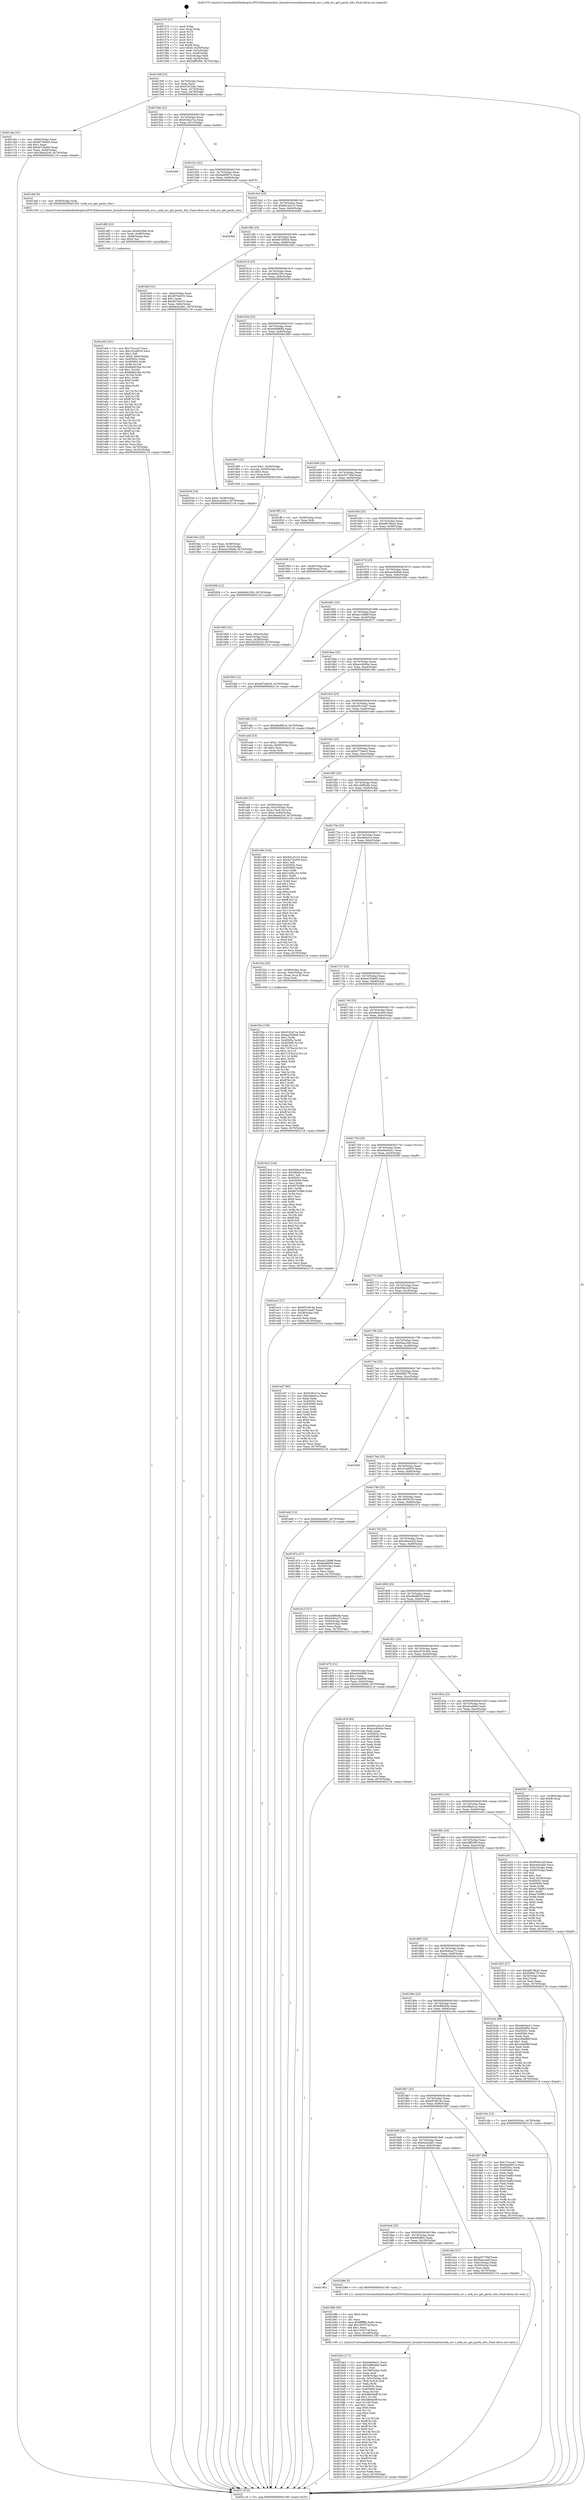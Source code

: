 digraph "0x401570" {
  label = "0x401570 (/mnt/c/Users/mathe/Desktop/tcc/POCII/binaries/extr_linuxdriversmtdnandrawmtk_ecc.c_mtk_ecc_get_parity_bits_Final-ollvm.out::main(0))"
  labelloc = "t"
  node[shape=record]

  Entry [label="",width=0.3,height=0.3,shape=circle,fillcolor=black,style=filled]
  "0x40159f" [label="{
     0x40159f [23]\l
     | [instrs]\l
     &nbsp;&nbsp;0x40159f \<+3\>: mov -0x70(%rbp),%eax\l
     &nbsp;&nbsp;0x4015a2 \<+2\>: mov %eax,%ecx\l
     &nbsp;&nbsp;0x4015a4 \<+6\>: sub $0x9181fcbc,%ecx\l
     &nbsp;&nbsp;0x4015aa \<+3\>: mov %eax,-0x74(%rbp)\l
     &nbsp;&nbsp;0x4015ad \<+3\>: mov %ecx,-0x78(%rbp)\l
     &nbsp;&nbsp;0x4015b0 \<+6\>: je 0000000000401c6a \<main+0x6fa\>\l
  }"]
  "0x401c6a" [label="{
     0x401c6a [31]\l
     | [instrs]\l
     &nbsp;&nbsp;0x401c6a \<+3\>: mov -0x64(%rbp),%eax\l
     &nbsp;&nbsp;0x401c6d \<+5\>: sub $0xb973b4b0,%eax\l
     &nbsp;&nbsp;0x401c72 \<+3\>: add $0x1,%eax\l
     &nbsp;&nbsp;0x401c75 \<+5\>: add $0xb973b4b0,%eax\l
     &nbsp;&nbsp;0x401c7a \<+3\>: mov %eax,-0x64(%rbp)\l
     &nbsp;&nbsp;0x401c7d \<+7\>: movl $0x36ee42c9,-0x70(%rbp)\l
     &nbsp;&nbsp;0x401c84 \<+5\>: jmp 0000000000402118 \<main+0xba8\>\l
  }"]
  "0x4015b6" [label="{
     0x4015b6 [22]\l
     | [instrs]\l
     &nbsp;&nbsp;0x4015b6 \<+5\>: jmp 00000000004015bb \<main+0x4b\>\l
     &nbsp;&nbsp;0x4015bb \<+3\>: mov -0x74(%rbp),%eax\l
     &nbsp;&nbsp;0x4015be \<+5\>: sub $0x9182a7ca,%eax\l
     &nbsp;&nbsp;0x4015c3 \<+3\>: mov %eax,-0x7c(%rbp)\l
     &nbsp;&nbsp;0x4015c6 \<+6\>: je 00000000004020fd \<main+0xb8d\>\l
  }"]
  Exit [label="",width=0.3,height=0.3,shape=circle,fillcolor=black,style=filled,peripheries=2]
  "0x4020fd" [label="{
     0x4020fd\l
  }", style=dashed]
  "0x4015cc" [label="{
     0x4015cc [22]\l
     | [instrs]\l
     &nbsp;&nbsp;0x4015cc \<+5\>: jmp 00000000004015d1 \<main+0x61\>\l
     &nbsp;&nbsp;0x4015d1 \<+3\>: mov -0x74(%rbp),%eax\l
     &nbsp;&nbsp;0x4015d4 \<+5\>: sub $0x9ad0957a,%eax\l
     &nbsp;&nbsp;0x4015d9 \<+3\>: mov %eax,-0x80(%rbp)\l
     &nbsp;&nbsp;0x4015dc \<+6\>: je 0000000000401def \<main+0x87f\>\l
  }"]
  "0x40200b" [label="{
     0x40200b [12]\l
     | [instrs]\l
     &nbsp;&nbsp;0x40200b \<+7\>: movl $0x9e84100c,-0x70(%rbp)\l
     &nbsp;&nbsp;0x402012 \<+5\>: jmp 0000000000402118 \<main+0xba8\>\l
  }"]
  "0x401def" [label="{
     0x401def [9]\l
     | [instrs]\l
     &nbsp;&nbsp;0x401def \<+4\>: mov -0x58(%rbp),%rdi\l
     &nbsp;&nbsp;0x401df3 \<+5\>: call 0000000000401550 \<mtk_ecc_get_parity_bits\>\l
     | [calls]\l
     &nbsp;&nbsp;0x401550 \{1\} (/mnt/c/Users/mathe/Desktop/tcc/POCII/binaries/extr_linuxdriversmtdnandrawmtk_ecc.c_mtk_ecc_get_parity_bits_Final-ollvm.out::mtk_ecc_get_parity_bits)\l
  }"]
  "0x4015e2" [label="{
     0x4015e2 [25]\l
     | [instrs]\l
     &nbsp;&nbsp;0x4015e2 \<+5\>: jmp 00000000004015e7 \<main+0x77\>\l
     &nbsp;&nbsp;0x4015e7 \<+3\>: mov -0x74(%rbp),%eax\l
     &nbsp;&nbsp;0x4015ea \<+5\>: sub $0x9d1a51c5,%eax\l
     &nbsp;&nbsp;0x4015ef \<+6\>: mov %eax,-0x84(%rbp)\l
     &nbsp;&nbsp;0x4015f5 \<+6\>: je 00000000004020b8 \<main+0xb48\>\l
  }"]
  "0x401f3e" [label="{
     0x401f3e [150]\l
     | [instrs]\l
     &nbsp;&nbsp;0x401f3e \<+5\>: mov $0x9182a7ca,%edx\l
     &nbsp;&nbsp;0x401f43 \<+5\>: mov $0xaa20d9eb,%esi\l
     &nbsp;&nbsp;0x401f48 \<+3\>: mov $0x1,%r8b\l
     &nbsp;&nbsp;0x401f4b \<+8\>: mov 0x40505c,%r9d\l
     &nbsp;&nbsp;0x401f53 \<+8\>: mov 0x405060,%r10d\l
     &nbsp;&nbsp;0x401f5b \<+3\>: mov %r9d,%r11d\l
     &nbsp;&nbsp;0x401f5e \<+7\>: sub $0x7197ba1d,%r11d\l
     &nbsp;&nbsp;0x401f65 \<+4\>: sub $0x1,%r11d\l
     &nbsp;&nbsp;0x401f69 \<+7\>: add $0x7197ba1d,%r11d\l
     &nbsp;&nbsp;0x401f70 \<+4\>: imul %r11d,%r9d\l
     &nbsp;&nbsp;0x401f74 \<+4\>: and $0x1,%r9d\l
     &nbsp;&nbsp;0x401f78 \<+4\>: cmp $0x0,%r9d\l
     &nbsp;&nbsp;0x401f7c \<+3\>: sete %bl\l
     &nbsp;&nbsp;0x401f7f \<+4\>: cmp $0xa,%r10d\l
     &nbsp;&nbsp;0x401f83 \<+4\>: setl %r14b\l
     &nbsp;&nbsp;0x401f87 \<+3\>: mov %bl,%r15b\l
     &nbsp;&nbsp;0x401f8a \<+4\>: xor $0xff,%r15b\l
     &nbsp;&nbsp;0x401f8e \<+3\>: mov %r14b,%r12b\l
     &nbsp;&nbsp;0x401f91 \<+4\>: xor $0xff,%r12b\l
     &nbsp;&nbsp;0x401f95 \<+4\>: xor $0x1,%r8b\l
     &nbsp;&nbsp;0x401f99 \<+3\>: mov %r15b,%r13b\l
     &nbsp;&nbsp;0x401f9c \<+4\>: and $0xff,%r13b\l
     &nbsp;&nbsp;0x401fa0 \<+3\>: and %r8b,%bl\l
     &nbsp;&nbsp;0x401fa3 \<+3\>: mov %r12b,%al\l
     &nbsp;&nbsp;0x401fa6 \<+2\>: and $0xff,%al\l
     &nbsp;&nbsp;0x401fa8 \<+3\>: and %r8b,%r14b\l
     &nbsp;&nbsp;0x401fab \<+3\>: or %bl,%r13b\l
     &nbsp;&nbsp;0x401fae \<+3\>: or %r14b,%al\l
     &nbsp;&nbsp;0x401fb1 \<+3\>: xor %al,%r13b\l
     &nbsp;&nbsp;0x401fb4 \<+3\>: or %r12b,%r15b\l
     &nbsp;&nbsp;0x401fb7 \<+4\>: xor $0xff,%r15b\l
     &nbsp;&nbsp;0x401fbb \<+4\>: or $0x1,%r8b\l
     &nbsp;&nbsp;0x401fbf \<+3\>: and %r8b,%r15b\l
     &nbsp;&nbsp;0x401fc2 \<+3\>: or %r15b,%r13b\l
     &nbsp;&nbsp;0x401fc5 \<+4\>: test $0x1,%r13b\l
     &nbsp;&nbsp;0x401fc9 \<+3\>: cmovne %esi,%edx\l
     &nbsp;&nbsp;0x401fcc \<+3\>: mov %edx,-0x70(%rbp)\l
     &nbsp;&nbsp;0x401fcf \<+5\>: jmp 0000000000402118 \<main+0xba8\>\l
  }"]
  "0x4020b8" [label="{
     0x4020b8\l
  }", style=dashed]
  "0x4015fb" [label="{
     0x4015fb [25]\l
     | [instrs]\l
     &nbsp;&nbsp;0x4015fb \<+5\>: jmp 0000000000401600 \<main+0x90\>\l
     &nbsp;&nbsp;0x401600 \<+3\>: mov -0x74(%rbp),%eax\l
     &nbsp;&nbsp;0x401603 \<+5\>: sub $0x9d7a0626,%eax\l
     &nbsp;&nbsp;0x401608 \<+6\>: mov %eax,-0x88(%rbp)\l
     &nbsp;&nbsp;0x40160e \<+6\>: je 0000000000401fe0 \<main+0xa70\>\l
  }"]
  "0x401e0f" [label="{
     0x401e0f [161]\l
     | [instrs]\l
     &nbsp;&nbsp;0x401e0f \<+5\>: mov $0x73cccce7,%esi\l
     &nbsp;&nbsp;0x401e14 \<+5\>: mov $0x101a8035,%ecx\l
     &nbsp;&nbsp;0x401e19 \<+2\>: mov $0x1,%dl\l
     &nbsp;&nbsp;0x401e1b \<+7\>: movl $0x0,-0x6c(%rbp)\l
     &nbsp;&nbsp;0x401e22 \<+8\>: mov 0x40505c,%r8d\l
     &nbsp;&nbsp;0x401e2a \<+8\>: mov 0x405060,%r9d\l
     &nbsp;&nbsp;0x401e32 \<+3\>: mov %r8d,%r10d\l
     &nbsp;&nbsp;0x401e35 \<+7\>: add $0xfbd6230a,%r10d\l
     &nbsp;&nbsp;0x401e3c \<+4\>: sub $0x1,%r10d\l
     &nbsp;&nbsp;0x401e40 \<+7\>: sub $0xfbd6230a,%r10d\l
     &nbsp;&nbsp;0x401e47 \<+4\>: imul %r10d,%r8d\l
     &nbsp;&nbsp;0x401e4b \<+4\>: and $0x1,%r8d\l
     &nbsp;&nbsp;0x401e4f \<+4\>: cmp $0x0,%r8d\l
     &nbsp;&nbsp;0x401e53 \<+4\>: sete %r11b\l
     &nbsp;&nbsp;0x401e57 \<+4\>: cmp $0xa,%r9d\l
     &nbsp;&nbsp;0x401e5b \<+3\>: setl %bl\l
     &nbsp;&nbsp;0x401e5e \<+3\>: mov %r11b,%r14b\l
     &nbsp;&nbsp;0x401e61 \<+4\>: xor $0xff,%r14b\l
     &nbsp;&nbsp;0x401e65 \<+3\>: mov %bl,%r15b\l
     &nbsp;&nbsp;0x401e68 \<+4\>: xor $0xff,%r15b\l
     &nbsp;&nbsp;0x401e6c \<+3\>: xor $0x1,%dl\l
     &nbsp;&nbsp;0x401e6f \<+3\>: mov %r14b,%r12b\l
     &nbsp;&nbsp;0x401e72 \<+4\>: and $0xff,%r12b\l
     &nbsp;&nbsp;0x401e76 \<+3\>: and %dl,%r11b\l
     &nbsp;&nbsp;0x401e79 \<+3\>: mov %r15b,%r13b\l
     &nbsp;&nbsp;0x401e7c \<+4\>: and $0xff,%r13b\l
     &nbsp;&nbsp;0x401e80 \<+2\>: and %dl,%bl\l
     &nbsp;&nbsp;0x401e82 \<+3\>: or %r11b,%r12b\l
     &nbsp;&nbsp;0x401e85 \<+3\>: or %bl,%r13b\l
     &nbsp;&nbsp;0x401e88 \<+3\>: xor %r13b,%r12b\l
     &nbsp;&nbsp;0x401e8b \<+3\>: or %r15b,%r14b\l
     &nbsp;&nbsp;0x401e8e \<+4\>: xor $0xff,%r14b\l
     &nbsp;&nbsp;0x401e92 \<+3\>: or $0x1,%dl\l
     &nbsp;&nbsp;0x401e95 \<+3\>: and %dl,%r14b\l
     &nbsp;&nbsp;0x401e98 \<+3\>: or %r14b,%r12b\l
     &nbsp;&nbsp;0x401e9b \<+4\>: test $0x1,%r12b\l
     &nbsp;&nbsp;0x401e9f \<+3\>: cmovne %ecx,%esi\l
     &nbsp;&nbsp;0x401ea2 \<+3\>: mov %esi,-0x70(%rbp)\l
     &nbsp;&nbsp;0x401ea5 \<+6\>: mov %eax,-0x10c(%rbp)\l
     &nbsp;&nbsp;0x401eab \<+5\>: jmp 0000000000402118 \<main+0xba8\>\l
  }"]
  "0x401fe0" [label="{
     0x401fe0 [31]\l
     | [instrs]\l
     &nbsp;&nbsp;0x401fe0 \<+3\>: mov -0x6c(%rbp),%eax\l
     &nbsp;&nbsp;0x401fe3 \<+5\>: sub $0x4970a535,%eax\l
     &nbsp;&nbsp;0x401fe8 \<+3\>: add $0x1,%eax\l
     &nbsp;&nbsp;0x401feb \<+5\>: add $0x4970a535,%eax\l
     &nbsp;&nbsp;0x401ff0 \<+3\>: mov %eax,-0x6c(%rbp)\l
     &nbsp;&nbsp;0x401ff3 \<+7\>: movl $0x6e4a3a61,-0x70(%rbp)\l
     &nbsp;&nbsp;0x401ffa \<+5\>: jmp 0000000000402118 \<main+0xba8\>\l
  }"]
  "0x401614" [label="{
     0x401614 [25]\l
     | [instrs]\l
     &nbsp;&nbsp;0x401614 \<+5\>: jmp 0000000000401619 \<main+0xa9\>\l
     &nbsp;&nbsp;0x401619 \<+3\>: mov -0x74(%rbp),%eax\l
     &nbsp;&nbsp;0x40161c \<+5\>: sub $0x9e84100c,%eax\l
     &nbsp;&nbsp;0x401621 \<+6\>: mov %eax,-0x8c(%rbp)\l
     &nbsp;&nbsp;0x401627 \<+6\>: je 0000000000402034 \<main+0xac4\>\l
  }"]
  "0x401df8" [label="{
     0x401df8 [23]\l
     | [instrs]\l
     &nbsp;&nbsp;0x401df8 \<+10\>: movabs $0x4030b6,%rdi\l
     &nbsp;&nbsp;0x401e02 \<+3\>: mov %eax,-0x68(%rbp)\l
     &nbsp;&nbsp;0x401e05 \<+3\>: mov -0x68(%rbp),%esi\l
     &nbsp;&nbsp;0x401e08 \<+2\>: mov $0x0,%al\l
     &nbsp;&nbsp;0x401e0a \<+5\>: call 0000000000401040 \<printf@plt\>\l
     | [calls]\l
     &nbsp;&nbsp;0x401040 \{1\} (unknown)\l
  }"]
  "0x402034" [label="{
     0x402034 [19]\l
     | [instrs]\l
     &nbsp;&nbsp;0x402034 \<+7\>: movl $0x0,-0x38(%rbp)\l
     &nbsp;&nbsp;0x40203b \<+7\>: movl $0x4cce0fe3,-0x70(%rbp)\l
     &nbsp;&nbsp;0x402042 \<+5\>: jmp 0000000000402118 \<main+0xba8\>\l
  }"]
  "0x40162d" [label="{
     0x40162d [25]\l
     | [instrs]\l
     &nbsp;&nbsp;0x40162d \<+5\>: jmp 0000000000401632 \<main+0xc2\>\l
     &nbsp;&nbsp;0x401632 \<+3\>: mov -0x74(%rbp),%eax\l
     &nbsp;&nbsp;0x401635 \<+5\>: sub $0x9ed980f4,%eax\l
     &nbsp;&nbsp;0x40163a \<+6\>: mov %eax,-0x90(%rbp)\l
     &nbsp;&nbsp;0x401640 \<+6\>: je 0000000000401995 \<main+0x425\>\l
  }"]
  "0x401bb3" [label="{
     0x401bb3 [171]\l
     | [instrs]\l
     &nbsp;&nbsp;0x401bb3 \<+5\>: mov $0xe9a04e21,%ecx\l
     &nbsp;&nbsp;0x401bb8 \<+5\>: mov $0x5df8d40e,%edx\l
     &nbsp;&nbsp;0x401bbd \<+3\>: mov $0x1,%sil\l
     &nbsp;&nbsp;0x401bc0 \<+6\>: mov -0x108(%rbp),%edi\l
     &nbsp;&nbsp;0x401bc6 \<+3\>: imul %eax,%edi\l
     &nbsp;&nbsp;0x401bc9 \<+4\>: mov -0x58(%rbp),%r8\l
     &nbsp;&nbsp;0x401bcd \<+4\>: movslq -0x5c(%rbp),%r9\l
     &nbsp;&nbsp;0x401bd1 \<+4\>: mov (%r8,%r9,8),%r8\l
     &nbsp;&nbsp;0x401bd5 \<+3\>: mov %edi,(%r8)\l
     &nbsp;&nbsp;0x401bd8 \<+7\>: mov 0x40505c,%eax\l
     &nbsp;&nbsp;0x401bdf \<+7\>: mov 0x405060,%edi\l
     &nbsp;&nbsp;0x401be6 \<+3\>: mov %eax,%r10d\l
     &nbsp;&nbsp;0x401be9 \<+7\>: sub $0xd9b0deff,%r10d\l
     &nbsp;&nbsp;0x401bf0 \<+4\>: sub $0x1,%r10d\l
     &nbsp;&nbsp;0x401bf4 \<+7\>: add $0xd9b0deff,%r10d\l
     &nbsp;&nbsp;0x401bfb \<+4\>: imul %r10d,%eax\l
     &nbsp;&nbsp;0x401bff \<+3\>: and $0x1,%eax\l
     &nbsp;&nbsp;0x401c02 \<+3\>: cmp $0x0,%eax\l
     &nbsp;&nbsp;0x401c05 \<+4\>: sete %r11b\l
     &nbsp;&nbsp;0x401c09 \<+3\>: cmp $0xa,%edi\l
     &nbsp;&nbsp;0x401c0c \<+3\>: setl %bl\l
     &nbsp;&nbsp;0x401c0f \<+3\>: mov %r11b,%r14b\l
     &nbsp;&nbsp;0x401c12 \<+4\>: xor $0xff,%r14b\l
     &nbsp;&nbsp;0x401c16 \<+3\>: mov %bl,%r15b\l
     &nbsp;&nbsp;0x401c19 \<+4\>: xor $0xff,%r15b\l
     &nbsp;&nbsp;0x401c1d \<+4\>: xor $0x0,%sil\l
     &nbsp;&nbsp;0x401c21 \<+3\>: mov %r14b,%r12b\l
     &nbsp;&nbsp;0x401c24 \<+4\>: and $0x0,%r12b\l
     &nbsp;&nbsp;0x401c28 \<+3\>: and %sil,%r11b\l
     &nbsp;&nbsp;0x401c2b \<+3\>: mov %r15b,%r13b\l
     &nbsp;&nbsp;0x401c2e \<+4\>: and $0x0,%r13b\l
     &nbsp;&nbsp;0x401c32 \<+3\>: and %sil,%bl\l
     &nbsp;&nbsp;0x401c35 \<+3\>: or %r11b,%r12b\l
     &nbsp;&nbsp;0x401c38 \<+3\>: or %bl,%r13b\l
     &nbsp;&nbsp;0x401c3b \<+3\>: xor %r13b,%r12b\l
     &nbsp;&nbsp;0x401c3e \<+3\>: or %r15b,%r14b\l
     &nbsp;&nbsp;0x401c41 \<+4\>: xor $0xff,%r14b\l
     &nbsp;&nbsp;0x401c45 \<+4\>: or $0x0,%sil\l
     &nbsp;&nbsp;0x401c49 \<+3\>: and %sil,%r14b\l
     &nbsp;&nbsp;0x401c4c \<+3\>: or %r14b,%r12b\l
     &nbsp;&nbsp;0x401c4f \<+4\>: test $0x1,%r12b\l
     &nbsp;&nbsp;0x401c53 \<+3\>: cmovne %edx,%ecx\l
     &nbsp;&nbsp;0x401c56 \<+3\>: mov %ecx,-0x70(%rbp)\l
     &nbsp;&nbsp;0x401c59 \<+5\>: jmp 0000000000402118 \<main+0xba8\>\l
  }"]
  "0x401995" [label="{
     0x401995 [23]\l
     | [instrs]\l
     &nbsp;&nbsp;0x401995 \<+7\>: movl $0x1,-0x50(%rbp)\l
     &nbsp;&nbsp;0x40199c \<+4\>: movslq -0x50(%rbp),%rax\l
     &nbsp;&nbsp;0x4019a0 \<+4\>: shl $0x3,%rax\l
     &nbsp;&nbsp;0x4019a4 \<+3\>: mov %rax,%rdi\l
     &nbsp;&nbsp;0x4019a7 \<+5\>: call 0000000000401050 \<malloc@plt\>\l
     | [calls]\l
     &nbsp;&nbsp;0x401050 \{1\} (unknown)\l
  }"]
  "0x401646" [label="{
     0x401646 [25]\l
     | [instrs]\l
     &nbsp;&nbsp;0x401646 \<+5\>: jmp 000000000040164b \<main+0xdb\>\l
     &nbsp;&nbsp;0x40164b \<+3\>: mov -0x74(%rbp),%eax\l
     &nbsp;&nbsp;0x40164e \<+5\>: sub $0xa50776bf,%eax\l
     &nbsp;&nbsp;0x401653 \<+6\>: mov %eax,-0x94(%rbp)\l
     &nbsp;&nbsp;0x401659 \<+6\>: je 0000000000401fff \<main+0xa8f\>\l
  }"]
  "0x401b8b" [label="{
     0x401b8b [40]\l
     | [instrs]\l
     &nbsp;&nbsp;0x401b8b \<+5\>: mov $0x2,%ecx\l
     &nbsp;&nbsp;0x401b90 \<+1\>: cltd\l
     &nbsp;&nbsp;0x401b91 \<+2\>: idiv %ecx\l
     &nbsp;&nbsp;0x401b93 \<+6\>: imul $0xfffffffe,%edx,%ecx\l
     &nbsp;&nbsp;0x401b99 \<+6\>: add $0x193537af,%ecx\l
     &nbsp;&nbsp;0x401b9f \<+3\>: add $0x1,%ecx\l
     &nbsp;&nbsp;0x401ba2 \<+6\>: sub $0x193537af,%ecx\l
     &nbsp;&nbsp;0x401ba8 \<+6\>: mov %ecx,-0x108(%rbp)\l
     &nbsp;&nbsp;0x401bae \<+5\>: call 0000000000401160 \<next_i\>\l
     | [calls]\l
     &nbsp;&nbsp;0x401160 \{1\} (/mnt/c/Users/mathe/Desktop/tcc/POCII/binaries/extr_linuxdriversmtdnandrawmtk_ecc.c_mtk_ecc_get_parity_bits_Final-ollvm.out::next_i)\l
  }"]
  "0x401fff" [label="{
     0x401fff [12]\l
     | [instrs]\l
     &nbsp;&nbsp;0x401fff \<+4\>: mov -0x58(%rbp),%rax\l
     &nbsp;&nbsp;0x402003 \<+3\>: mov %rax,%rdi\l
     &nbsp;&nbsp;0x402006 \<+5\>: call 0000000000401030 \<free@plt\>\l
     | [calls]\l
     &nbsp;&nbsp;0x401030 \{1\} (unknown)\l
  }"]
  "0x40165f" [label="{
     0x40165f [25]\l
     | [instrs]\l
     &nbsp;&nbsp;0x40165f \<+5\>: jmp 0000000000401664 \<main+0xf4\>\l
     &nbsp;&nbsp;0x401664 \<+3\>: mov -0x74(%rbp),%eax\l
     &nbsp;&nbsp;0x401667 \<+5\>: sub $0xa8b78ba5,%eax\l
     &nbsp;&nbsp;0x40166c \<+6\>: mov %eax,-0x98(%rbp)\l
     &nbsp;&nbsp;0x401672 \<+6\>: je 0000000000401958 \<main+0x3e8\>\l
  }"]
  "0x401902" [label="{
     0x401902\l
  }", style=dashed]
  "0x401958" [label="{
     0x401958 [13]\l
     | [instrs]\l
     &nbsp;&nbsp;0x401958 \<+4\>: mov -0x48(%rbp),%rax\l
     &nbsp;&nbsp;0x40195c \<+4\>: mov 0x8(%rax),%rdi\l
     &nbsp;&nbsp;0x401960 \<+5\>: call 0000000000401060 \<atoi@plt\>\l
     | [calls]\l
     &nbsp;&nbsp;0x401060 \{1\} (unknown)\l
  }"]
  "0x401678" [label="{
     0x401678 [25]\l
     | [instrs]\l
     &nbsp;&nbsp;0x401678 \<+5\>: jmp 000000000040167d \<main+0x10d\>\l
     &nbsp;&nbsp;0x40167d \<+3\>: mov -0x74(%rbp),%eax\l
     &nbsp;&nbsp;0x401680 \<+5\>: sub $0xaa20d9eb,%eax\l
     &nbsp;&nbsp;0x401685 \<+6\>: mov %eax,-0x9c(%rbp)\l
     &nbsp;&nbsp;0x40168b \<+6\>: je 0000000000401fd4 \<main+0xa64\>\l
  }"]
  "0x401b86" [label="{
     0x401b86 [5]\l
     | [instrs]\l
     &nbsp;&nbsp;0x401b86 \<+5\>: call 0000000000401160 \<next_i\>\l
     | [calls]\l
     &nbsp;&nbsp;0x401160 \{1\} (/mnt/c/Users/mathe/Desktop/tcc/POCII/binaries/extr_linuxdriversmtdnandrawmtk_ecc.c_mtk_ecc_get_parity_bits_Final-ollvm.out::next_i)\l
  }"]
  "0x401fd4" [label="{
     0x401fd4 [12]\l
     | [instrs]\l
     &nbsp;&nbsp;0x401fd4 \<+7\>: movl $0x9d7a0626,-0x70(%rbp)\l
     &nbsp;&nbsp;0x401fdb \<+5\>: jmp 0000000000402118 \<main+0xba8\>\l
  }"]
  "0x401691" [label="{
     0x401691 [25]\l
     | [instrs]\l
     &nbsp;&nbsp;0x401691 \<+5\>: jmp 0000000000401696 \<main+0x126\>\l
     &nbsp;&nbsp;0x401696 \<+3\>: mov -0x74(%rbp),%eax\l
     &nbsp;&nbsp;0x401699 \<+5\>: sub $0xab128b8f,%eax\l
     &nbsp;&nbsp;0x40169e \<+6\>: mov %eax,-0xa0(%rbp)\l
     &nbsp;&nbsp;0x4016a4 \<+6\>: je 0000000000402017 \<main+0xaa7\>\l
  }"]
  "0x4018e9" [label="{
     0x4018e9 [25]\l
     | [instrs]\l
     &nbsp;&nbsp;0x4018e9 \<+5\>: jmp 00000000004018ee \<main+0x37e\>\l
     &nbsp;&nbsp;0x4018ee \<+3\>: mov -0x74(%rbp),%eax\l
     &nbsp;&nbsp;0x4018f1 \<+5\>: sub $0x6f44ff3c,%eax\l
     &nbsp;&nbsp;0x4018f6 \<+6\>: mov %eax,-0x100(%rbp)\l
     &nbsp;&nbsp;0x4018fc \<+6\>: je 0000000000401b86 \<main+0x616\>\l
  }"]
  "0x402017" [label="{
     0x402017\l
  }", style=dashed]
  "0x4016aa" [label="{
     0x4016aa [25]\l
     | [instrs]\l
     &nbsp;&nbsp;0x4016aa \<+5\>: jmp 00000000004016af \<main+0x13f\>\l
     &nbsp;&nbsp;0x4016af \<+3\>: mov -0x74(%rbp),%eax\l
     &nbsp;&nbsp;0x4016b2 \<+5\>: sub $0xaccd040e,%eax\l
     &nbsp;&nbsp;0x4016b7 \<+6\>: mov %eax,-0xa4(%rbp)\l
     &nbsp;&nbsp;0x4016bd \<+6\>: je 0000000000401d6c \<main+0x7fc\>\l
  }"]
  "0x401ebc" [label="{
     0x401ebc [27]\l
     | [instrs]\l
     &nbsp;&nbsp;0x401ebc \<+5\>: mov $0xa50776bf,%eax\l
     &nbsp;&nbsp;0x401ec1 \<+5\>: mov $0xf5aec2e6,%ecx\l
     &nbsp;&nbsp;0x401ec6 \<+3\>: mov -0x6c(%rbp),%edx\l
     &nbsp;&nbsp;0x401ec9 \<+3\>: cmp -0x50(%rbp),%edx\l
     &nbsp;&nbsp;0x401ecc \<+3\>: cmovl %ecx,%eax\l
     &nbsp;&nbsp;0x401ecf \<+3\>: mov %eax,-0x70(%rbp)\l
     &nbsp;&nbsp;0x401ed2 \<+5\>: jmp 0000000000402118 \<main+0xba8\>\l
  }"]
  "0x401d6c" [label="{
     0x401d6c [12]\l
     | [instrs]\l
     &nbsp;&nbsp;0x401d6c \<+7\>: movl $0x48e8f916,-0x70(%rbp)\l
     &nbsp;&nbsp;0x401d73 \<+5\>: jmp 0000000000402118 \<main+0xba8\>\l
  }"]
  "0x4016c3" [label="{
     0x4016c3 [25]\l
     | [instrs]\l
     &nbsp;&nbsp;0x4016c3 \<+5\>: jmp 00000000004016c8 \<main+0x158\>\l
     &nbsp;&nbsp;0x4016c8 \<+3\>: mov -0x74(%rbp),%eax\l
     &nbsp;&nbsp;0x4016cb \<+5\>: sub $0xb0514ad7,%eax\l
     &nbsp;&nbsp;0x4016d0 \<+6\>: mov %eax,-0xa8(%rbp)\l
     &nbsp;&nbsp;0x4016d6 \<+6\>: je 0000000000401add \<main+0x56d\>\l
  }"]
  "0x4018d0" [label="{
     0x4018d0 [25]\l
     | [instrs]\l
     &nbsp;&nbsp;0x4018d0 \<+5\>: jmp 00000000004018d5 \<main+0x365\>\l
     &nbsp;&nbsp;0x4018d5 \<+3\>: mov -0x74(%rbp),%eax\l
     &nbsp;&nbsp;0x4018d8 \<+5\>: sub $0x6e4a3a61,%eax\l
     &nbsp;&nbsp;0x4018dd \<+6\>: mov %eax,-0xfc(%rbp)\l
     &nbsp;&nbsp;0x4018e3 \<+6\>: je 0000000000401ebc \<main+0x94c\>\l
  }"]
  "0x401add" [label="{
     0x401add [23]\l
     | [instrs]\l
     &nbsp;&nbsp;0x401add \<+7\>: movl $0x1,-0x60(%rbp)\l
     &nbsp;&nbsp;0x401ae4 \<+4\>: movslq -0x60(%rbp),%rax\l
     &nbsp;&nbsp;0x401ae8 \<+4\>: shl $0x2,%rax\l
     &nbsp;&nbsp;0x401aec \<+3\>: mov %rax,%rdi\l
     &nbsp;&nbsp;0x401aef \<+5\>: call 0000000000401050 \<malloc@plt\>\l
     | [calls]\l
     &nbsp;&nbsp;0x401050 \{1\} (unknown)\l
  }"]
  "0x4016dc" [label="{
     0x4016dc [25]\l
     | [instrs]\l
     &nbsp;&nbsp;0x4016dc \<+5\>: jmp 00000000004016e1 \<main+0x171\>\l
     &nbsp;&nbsp;0x4016e1 \<+3\>: mov -0x74(%rbp),%eax\l
     &nbsp;&nbsp;0x4016e4 \<+5\>: sub $0xb775eec3,%eax\l
     &nbsp;&nbsp;0x4016e9 \<+6\>: mov %eax,-0xac(%rbp)\l
     &nbsp;&nbsp;0x4016ef \<+6\>: je 0000000000402023 \<main+0xab3\>\l
  }"]
  "0x401d97" [label="{
     0x401d97 [88]\l
     | [instrs]\l
     &nbsp;&nbsp;0x401d97 \<+5\>: mov $0x73cccce7,%eax\l
     &nbsp;&nbsp;0x401d9c \<+5\>: mov $0x9ad0957a,%ecx\l
     &nbsp;&nbsp;0x401da1 \<+7\>: mov 0x40505c,%edx\l
     &nbsp;&nbsp;0x401da8 \<+7\>: mov 0x405060,%esi\l
     &nbsp;&nbsp;0x401daf \<+2\>: mov %edx,%edi\l
     &nbsp;&nbsp;0x401db1 \<+6\>: sub $0xe18aff1f,%edi\l
     &nbsp;&nbsp;0x401db7 \<+3\>: sub $0x1,%edi\l
     &nbsp;&nbsp;0x401dba \<+6\>: add $0xe18aff1f,%edi\l
     &nbsp;&nbsp;0x401dc0 \<+3\>: imul %edi,%edx\l
     &nbsp;&nbsp;0x401dc3 \<+3\>: and $0x1,%edx\l
     &nbsp;&nbsp;0x401dc6 \<+3\>: cmp $0x0,%edx\l
     &nbsp;&nbsp;0x401dc9 \<+4\>: sete %r8b\l
     &nbsp;&nbsp;0x401dcd \<+3\>: cmp $0xa,%esi\l
     &nbsp;&nbsp;0x401dd0 \<+4\>: setl %r9b\l
     &nbsp;&nbsp;0x401dd4 \<+3\>: mov %r8b,%r10b\l
     &nbsp;&nbsp;0x401dd7 \<+3\>: and %r9b,%r10b\l
     &nbsp;&nbsp;0x401dda \<+3\>: xor %r9b,%r8b\l
     &nbsp;&nbsp;0x401ddd \<+3\>: or %r8b,%r10b\l
     &nbsp;&nbsp;0x401de0 \<+4\>: test $0x1,%r10b\l
     &nbsp;&nbsp;0x401de4 \<+3\>: cmovne %ecx,%eax\l
     &nbsp;&nbsp;0x401de7 \<+3\>: mov %eax,-0x70(%rbp)\l
     &nbsp;&nbsp;0x401dea \<+5\>: jmp 0000000000402118 \<main+0xba8\>\l
  }"]
  "0x402023" [label="{
     0x402023\l
  }", style=dashed]
  "0x4016f5" [label="{
     0x4016f5 [25]\l
     | [instrs]\l
     &nbsp;&nbsp;0x4016f5 \<+5\>: jmp 00000000004016fa \<main+0x18a\>\l
     &nbsp;&nbsp;0x4016fa \<+3\>: mov -0x74(%rbp),%eax\l
     &nbsp;&nbsp;0x4016fd \<+5\>: sub $0xc4df0e4b,%eax\l
     &nbsp;&nbsp;0x401702 \<+6\>: mov %eax,-0xb0(%rbp)\l
     &nbsp;&nbsp;0x401708 \<+6\>: je 0000000000401c89 \<main+0x719\>\l
  }"]
  "0x4018b7" [label="{
     0x4018b7 [25]\l
     | [instrs]\l
     &nbsp;&nbsp;0x4018b7 \<+5\>: jmp 00000000004018bc \<main+0x34c\>\l
     &nbsp;&nbsp;0x4018bc \<+3\>: mov -0x74(%rbp),%eax\l
     &nbsp;&nbsp;0x4018bf \<+5\>: sub $0x697e814a,%eax\l
     &nbsp;&nbsp;0x4018c4 \<+6\>: mov %eax,-0xf8(%rbp)\l
     &nbsp;&nbsp;0x4018ca \<+6\>: je 0000000000401d97 \<main+0x827\>\l
  }"]
  "0x401c89" [label="{
     0x401c89 [144]\l
     | [instrs]\l
     &nbsp;&nbsp;0x401c89 \<+5\>: mov $0x9d1a51c5,%eax\l
     &nbsp;&nbsp;0x401c8e \<+5\>: mov $0x4a73c404,%ecx\l
     &nbsp;&nbsp;0x401c93 \<+2\>: mov $0x1,%dl\l
     &nbsp;&nbsp;0x401c95 \<+7\>: mov 0x40505c,%esi\l
     &nbsp;&nbsp;0x401c9c \<+7\>: mov 0x405060,%edi\l
     &nbsp;&nbsp;0x401ca3 \<+3\>: mov %esi,%r8d\l
     &nbsp;&nbsp;0x401ca6 \<+7\>: add $0x1e58cc33,%r8d\l
     &nbsp;&nbsp;0x401cad \<+4\>: sub $0x1,%r8d\l
     &nbsp;&nbsp;0x401cb1 \<+7\>: sub $0x1e58cc33,%r8d\l
     &nbsp;&nbsp;0x401cb8 \<+4\>: imul %r8d,%esi\l
     &nbsp;&nbsp;0x401cbc \<+3\>: and $0x1,%esi\l
     &nbsp;&nbsp;0x401cbf \<+3\>: cmp $0x0,%esi\l
     &nbsp;&nbsp;0x401cc2 \<+4\>: sete %r9b\l
     &nbsp;&nbsp;0x401cc6 \<+3\>: cmp $0xa,%edi\l
     &nbsp;&nbsp;0x401cc9 \<+4\>: setl %r10b\l
     &nbsp;&nbsp;0x401ccd \<+3\>: mov %r9b,%r11b\l
     &nbsp;&nbsp;0x401cd0 \<+4\>: xor $0xff,%r11b\l
     &nbsp;&nbsp;0x401cd4 \<+3\>: mov %r10b,%bl\l
     &nbsp;&nbsp;0x401cd7 \<+3\>: xor $0xff,%bl\l
     &nbsp;&nbsp;0x401cda \<+3\>: xor $0x0,%dl\l
     &nbsp;&nbsp;0x401cdd \<+3\>: mov %r11b,%r14b\l
     &nbsp;&nbsp;0x401ce0 \<+4\>: and $0x0,%r14b\l
     &nbsp;&nbsp;0x401ce4 \<+3\>: and %dl,%r9b\l
     &nbsp;&nbsp;0x401ce7 \<+3\>: mov %bl,%r15b\l
     &nbsp;&nbsp;0x401cea \<+4\>: and $0x0,%r15b\l
     &nbsp;&nbsp;0x401cee \<+3\>: and %dl,%r10b\l
     &nbsp;&nbsp;0x401cf1 \<+3\>: or %r9b,%r14b\l
     &nbsp;&nbsp;0x401cf4 \<+3\>: or %r10b,%r15b\l
     &nbsp;&nbsp;0x401cf7 \<+3\>: xor %r15b,%r14b\l
     &nbsp;&nbsp;0x401cfa \<+3\>: or %bl,%r11b\l
     &nbsp;&nbsp;0x401cfd \<+4\>: xor $0xff,%r11b\l
     &nbsp;&nbsp;0x401d01 \<+3\>: or $0x0,%dl\l
     &nbsp;&nbsp;0x401d04 \<+3\>: and %dl,%r11b\l
     &nbsp;&nbsp;0x401d07 \<+3\>: or %r11b,%r14b\l
     &nbsp;&nbsp;0x401d0a \<+4\>: test $0x1,%r14b\l
     &nbsp;&nbsp;0x401d0e \<+3\>: cmovne %ecx,%eax\l
     &nbsp;&nbsp;0x401d11 \<+3\>: mov %eax,-0x70(%rbp)\l
     &nbsp;&nbsp;0x401d14 \<+5\>: jmp 0000000000402118 \<main+0xba8\>\l
  }"]
  "0x40170e" [label="{
     0x40170e [25]\l
     | [instrs]\l
     &nbsp;&nbsp;0x40170e \<+5\>: jmp 0000000000401713 \<main+0x1a3\>\l
     &nbsp;&nbsp;0x401713 \<+3\>: mov -0x74(%rbp),%eax\l
     &nbsp;&nbsp;0x401716 \<+5\>: sub $0xcfdfad1a,%eax\l
     &nbsp;&nbsp;0x40171b \<+6\>: mov %eax,-0xb4(%rbp)\l
     &nbsp;&nbsp;0x401721 \<+6\>: je 0000000000401f2a \<main+0x9ba\>\l
  }"]
  "0x401c5e" [label="{
     0x401c5e [12]\l
     | [instrs]\l
     &nbsp;&nbsp;0x401c5e \<+7\>: movl $0x9181fcbc,-0x70(%rbp)\l
     &nbsp;&nbsp;0x401c65 \<+5\>: jmp 0000000000402118 \<main+0xba8\>\l
  }"]
  "0x401f2a" [label="{
     0x401f2a [20]\l
     | [instrs]\l
     &nbsp;&nbsp;0x401f2a \<+4\>: mov -0x58(%rbp),%rax\l
     &nbsp;&nbsp;0x401f2e \<+4\>: movslq -0x6c(%rbp),%rcx\l
     &nbsp;&nbsp;0x401f32 \<+4\>: mov (%rax,%rcx,8),%rax\l
     &nbsp;&nbsp;0x401f36 \<+3\>: mov %rax,%rdi\l
     &nbsp;&nbsp;0x401f39 \<+5\>: call 0000000000401030 \<free@plt\>\l
     | [calls]\l
     &nbsp;&nbsp;0x401030 \{1\} (unknown)\l
  }"]
  "0x401727" [label="{
     0x401727 [25]\l
     | [instrs]\l
     &nbsp;&nbsp;0x401727 \<+5\>: jmp 000000000040172c \<main+0x1bc\>\l
     &nbsp;&nbsp;0x40172c \<+3\>: mov -0x74(%rbp),%eax\l
     &nbsp;&nbsp;0x40172f \<+5\>: sub $0xe4105b66,%eax\l
     &nbsp;&nbsp;0x401734 \<+6\>: mov %eax,-0xb8(%rbp)\l
     &nbsp;&nbsp;0x40173a \<+6\>: je 00000000004019c3 \<main+0x453\>\l
  }"]
  "0x40189e" [label="{
     0x40189e [25]\l
     | [instrs]\l
     &nbsp;&nbsp;0x40189e \<+5\>: jmp 00000000004018a3 \<main+0x333\>\l
     &nbsp;&nbsp;0x4018a3 \<+3\>: mov -0x74(%rbp),%eax\l
     &nbsp;&nbsp;0x4018a6 \<+5\>: sub $0x5df8d40e,%eax\l
     &nbsp;&nbsp;0x4018ab \<+6\>: mov %eax,-0xf4(%rbp)\l
     &nbsp;&nbsp;0x4018b1 \<+6\>: je 0000000000401c5e \<main+0x6ee\>\l
  }"]
  "0x4019c3" [label="{
     0x4019c3 [144]\l
     | [instrs]\l
     &nbsp;&nbsp;0x4019c3 \<+5\>: mov $0xf50bc42f,%eax\l
     &nbsp;&nbsp;0x4019c8 \<+5\>: mov $0x58fa5cca,%ecx\l
     &nbsp;&nbsp;0x4019cd \<+2\>: mov $0x1,%dl\l
     &nbsp;&nbsp;0x4019cf \<+7\>: mov 0x40505c,%esi\l
     &nbsp;&nbsp;0x4019d6 \<+7\>: mov 0x405060,%edi\l
     &nbsp;&nbsp;0x4019dd \<+3\>: mov %esi,%r8d\l
     &nbsp;&nbsp;0x4019e0 \<+7\>: sub $0x897b2f86,%r8d\l
     &nbsp;&nbsp;0x4019e7 \<+4\>: sub $0x1,%r8d\l
     &nbsp;&nbsp;0x4019eb \<+7\>: add $0x897b2f86,%r8d\l
     &nbsp;&nbsp;0x4019f2 \<+4\>: imul %r8d,%esi\l
     &nbsp;&nbsp;0x4019f6 \<+3\>: and $0x1,%esi\l
     &nbsp;&nbsp;0x4019f9 \<+3\>: cmp $0x0,%esi\l
     &nbsp;&nbsp;0x4019fc \<+4\>: sete %r9b\l
     &nbsp;&nbsp;0x401a00 \<+3\>: cmp $0xa,%edi\l
     &nbsp;&nbsp;0x401a03 \<+4\>: setl %r10b\l
     &nbsp;&nbsp;0x401a07 \<+3\>: mov %r9b,%r11b\l
     &nbsp;&nbsp;0x401a0a \<+4\>: xor $0xff,%r11b\l
     &nbsp;&nbsp;0x401a0e \<+3\>: mov %r10b,%bl\l
     &nbsp;&nbsp;0x401a11 \<+3\>: xor $0xff,%bl\l
     &nbsp;&nbsp;0x401a14 \<+3\>: xor $0x0,%dl\l
     &nbsp;&nbsp;0x401a17 \<+3\>: mov %r11b,%r14b\l
     &nbsp;&nbsp;0x401a1a \<+4\>: and $0x0,%r14b\l
     &nbsp;&nbsp;0x401a1e \<+3\>: and %dl,%r9b\l
     &nbsp;&nbsp;0x401a21 \<+3\>: mov %bl,%r15b\l
     &nbsp;&nbsp;0x401a24 \<+4\>: and $0x0,%r15b\l
     &nbsp;&nbsp;0x401a28 \<+3\>: and %dl,%r10b\l
     &nbsp;&nbsp;0x401a2b \<+3\>: or %r9b,%r14b\l
     &nbsp;&nbsp;0x401a2e \<+3\>: or %r10b,%r15b\l
     &nbsp;&nbsp;0x401a31 \<+3\>: xor %r15b,%r14b\l
     &nbsp;&nbsp;0x401a34 \<+3\>: or %bl,%r11b\l
     &nbsp;&nbsp;0x401a37 \<+4\>: xor $0xff,%r11b\l
     &nbsp;&nbsp;0x401a3b \<+3\>: or $0x0,%dl\l
     &nbsp;&nbsp;0x401a3e \<+3\>: and %dl,%r11b\l
     &nbsp;&nbsp;0x401a41 \<+3\>: or %r11b,%r14b\l
     &nbsp;&nbsp;0x401a44 \<+4\>: test $0x1,%r14b\l
     &nbsp;&nbsp;0x401a48 \<+3\>: cmovne %ecx,%eax\l
     &nbsp;&nbsp;0x401a4b \<+3\>: mov %eax,-0x70(%rbp)\l
     &nbsp;&nbsp;0x401a4e \<+5\>: jmp 0000000000402118 \<main+0xba8\>\l
  }"]
  "0x401740" [label="{
     0x401740 [25]\l
     | [instrs]\l
     &nbsp;&nbsp;0x401740 \<+5\>: jmp 0000000000401745 \<main+0x1d5\>\l
     &nbsp;&nbsp;0x401745 \<+3\>: mov -0x74(%rbp),%eax\l
     &nbsp;&nbsp;0x401748 \<+5\>: sub $0xe4e0cab0,%eax\l
     &nbsp;&nbsp;0x40174d \<+6\>: mov %eax,-0xbc(%rbp)\l
     &nbsp;&nbsp;0x401753 \<+6\>: je 0000000000401ac2 \<main+0x552\>\l
  }"]
  "0x401b2e" [label="{
     0x401b2e [88]\l
     | [instrs]\l
     &nbsp;&nbsp;0x401b2e \<+5\>: mov $0xe9a04e21,%eax\l
     &nbsp;&nbsp;0x401b33 \<+5\>: mov $0x6f44ff3c,%ecx\l
     &nbsp;&nbsp;0x401b38 \<+7\>: mov 0x40505c,%edx\l
     &nbsp;&nbsp;0x401b3f \<+7\>: mov 0x405060,%esi\l
     &nbsp;&nbsp;0x401b46 \<+2\>: mov %edx,%edi\l
     &nbsp;&nbsp;0x401b48 \<+6\>: sub $0xc4bbf80f,%edi\l
     &nbsp;&nbsp;0x401b4e \<+3\>: sub $0x1,%edi\l
     &nbsp;&nbsp;0x401b51 \<+6\>: add $0xc4bbf80f,%edi\l
     &nbsp;&nbsp;0x401b57 \<+3\>: imul %edi,%edx\l
     &nbsp;&nbsp;0x401b5a \<+3\>: and $0x1,%edx\l
     &nbsp;&nbsp;0x401b5d \<+3\>: cmp $0x0,%edx\l
     &nbsp;&nbsp;0x401b60 \<+4\>: sete %r8b\l
     &nbsp;&nbsp;0x401b64 \<+3\>: cmp $0xa,%esi\l
     &nbsp;&nbsp;0x401b67 \<+4\>: setl %r9b\l
     &nbsp;&nbsp;0x401b6b \<+3\>: mov %r8b,%r10b\l
     &nbsp;&nbsp;0x401b6e \<+3\>: and %r9b,%r10b\l
     &nbsp;&nbsp;0x401b71 \<+3\>: xor %r9b,%r8b\l
     &nbsp;&nbsp;0x401b74 \<+3\>: or %r8b,%r10b\l
     &nbsp;&nbsp;0x401b77 \<+4\>: test $0x1,%r10b\l
     &nbsp;&nbsp;0x401b7b \<+3\>: cmovne %ecx,%eax\l
     &nbsp;&nbsp;0x401b7e \<+3\>: mov %eax,-0x70(%rbp)\l
     &nbsp;&nbsp;0x401b81 \<+5\>: jmp 0000000000402118 \<main+0xba8\>\l
  }"]
  "0x401ac2" [label="{
     0x401ac2 [27]\l
     | [instrs]\l
     &nbsp;&nbsp;0x401ac2 \<+5\>: mov $0x697e814a,%eax\l
     &nbsp;&nbsp;0x401ac7 \<+5\>: mov $0xb0514ad7,%ecx\l
     &nbsp;&nbsp;0x401acc \<+3\>: mov -0x29(%rbp),%dl\l
     &nbsp;&nbsp;0x401acf \<+3\>: test $0x1,%dl\l
     &nbsp;&nbsp;0x401ad2 \<+3\>: cmovne %ecx,%eax\l
     &nbsp;&nbsp;0x401ad5 \<+3\>: mov %eax,-0x70(%rbp)\l
     &nbsp;&nbsp;0x401ad8 \<+5\>: jmp 0000000000402118 \<main+0xba8\>\l
  }"]
  "0x401759" [label="{
     0x401759 [25]\l
     | [instrs]\l
     &nbsp;&nbsp;0x401759 \<+5\>: jmp 000000000040175e \<main+0x1ee\>\l
     &nbsp;&nbsp;0x40175e \<+3\>: mov -0x74(%rbp),%eax\l
     &nbsp;&nbsp;0x401761 \<+5\>: sub $0xe9a04e21,%eax\l
     &nbsp;&nbsp;0x401766 \<+6\>: mov %eax,-0xc0(%rbp)\l
     &nbsp;&nbsp;0x40176c \<+6\>: je 0000000000402068 \<main+0xaf8\>\l
  }"]
  "0x401af4" [label="{
     0x401af4 [31]\l
     | [instrs]\l
     &nbsp;&nbsp;0x401af4 \<+4\>: mov -0x58(%rbp),%rdi\l
     &nbsp;&nbsp;0x401af8 \<+4\>: movslq -0x5c(%rbp),%rcx\l
     &nbsp;&nbsp;0x401afc \<+4\>: mov %rax,(%rdi,%rcx,8)\l
     &nbsp;&nbsp;0x401b00 \<+7\>: movl $0x0,-0x64(%rbp)\l
     &nbsp;&nbsp;0x401b07 \<+7\>: movl $0x36ee42c9,-0x70(%rbp)\l
     &nbsp;&nbsp;0x401b0e \<+5\>: jmp 0000000000402118 \<main+0xba8\>\l
  }"]
  "0x402068" [label="{
     0x402068\l
  }", style=dashed]
  "0x401772" [label="{
     0x401772 [25]\l
     | [instrs]\l
     &nbsp;&nbsp;0x401772 \<+5\>: jmp 0000000000401777 \<main+0x207\>\l
     &nbsp;&nbsp;0x401777 \<+3\>: mov -0x74(%rbp),%eax\l
     &nbsp;&nbsp;0x40177a \<+5\>: sub $0xf50bc42f,%eax\l
     &nbsp;&nbsp;0x40177f \<+6\>: mov %eax,-0xc4(%rbp)\l
     &nbsp;&nbsp;0x401785 \<+6\>: je 000000000040205c \<main+0xaec\>\l
  }"]
  "0x4019ac" [label="{
     0x4019ac [23]\l
     | [instrs]\l
     &nbsp;&nbsp;0x4019ac \<+4\>: mov %rax,-0x58(%rbp)\l
     &nbsp;&nbsp;0x4019b0 \<+7\>: movl $0x0,-0x5c(%rbp)\l
     &nbsp;&nbsp;0x4019b7 \<+7\>: movl $0xe4105b66,-0x70(%rbp)\l
     &nbsp;&nbsp;0x4019be \<+5\>: jmp 0000000000402118 \<main+0xba8\>\l
  }"]
  "0x40205c" [label="{
     0x40205c\l
  }", style=dashed]
  "0x40178b" [label="{
     0x40178b [25]\l
     | [instrs]\l
     &nbsp;&nbsp;0x40178b \<+5\>: jmp 0000000000401790 \<main+0x220\>\l
     &nbsp;&nbsp;0x401790 \<+3\>: mov -0x74(%rbp),%eax\l
     &nbsp;&nbsp;0x401793 \<+5\>: sub $0xf5aec2e6,%eax\l
     &nbsp;&nbsp;0x401798 \<+6\>: mov %eax,-0xc8(%rbp)\l
     &nbsp;&nbsp;0x40179e \<+6\>: je 0000000000401ed7 \<main+0x967\>\l
  }"]
  "0x401965" [label="{
     0x401965 [21]\l
     | [instrs]\l
     &nbsp;&nbsp;0x401965 \<+3\>: mov %eax,-0x4c(%rbp)\l
     &nbsp;&nbsp;0x401968 \<+3\>: mov -0x4c(%rbp),%eax\l
     &nbsp;&nbsp;0x40196b \<+3\>: mov %eax,-0x30(%rbp)\l
     &nbsp;&nbsp;0x40196e \<+7\>: movl $0x1b034220,-0x70(%rbp)\l
     &nbsp;&nbsp;0x401975 \<+5\>: jmp 0000000000402118 \<main+0xba8\>\l
  }"]
  "0x401ed7" [label="{
     0x401ed7 [83]\l
     | [instrs]\l
     &nbsp;&nbsp;0x401ed7 \<+5\>: mov $0x9182a7ca,%eax\l
     &nbsp;&nbsp;0x401edc \<+5\>: mov $0xcfdfad1a,%ecx\l
     &nbsp;&nbsp;0x401ee1 \<+2\>: xor %edx,%edx\l
     &nbsp;&nbsp;0x401ee3 \<+7\>: mov 0x40505c,%esi\l
     &nbsp;&nbsp;0x401eea \<+7\>: mov 0x405060,%edi\l
     &nbsp;&nbsp;0x401ef1 \<+3\>: sub $0x1,%edx\l
     &nbsp;&nbsp;0x401ef4 \<+3\>: mov %esi,%r8d\l
     &nbsp;&nbsp;0x401ef7 \<+3\>: add %edx,%r8d\l
     &nbsp;&nbsp;0x401efa \<+4\>: imul %r8d,%esi\l
     &nbsp;&nbsp;0x401efe \<+3\>: and $0x1,%esi\l
     &nbsp;&nbsp;0x401f01 \<+3\>: cmp $0x0,%esi\l
     &nbsp;&nbsp;0x401f04 \<+4\>: sete %r9b\l
     &nbsp;&nbsp;0x401f08 \<+3\>: cmp $0xa,%edi\l
     &nbsp;&nbsp;0x401f0b \<+4\>: setl %r10b\l
     &nbsp;&nbsp;0x401f0f \<+3\>: mov %r9b,%r11b\l
     &nbsp;&nbsp;0x401f12 \<+3\>: and %r10b,%r11b\l
     &nbsp;&nbsp;0x401f15 \<+3\>: xor %r10b,%r9b\l
     &nbsp;&nbsp;0x401f18 \<+3\>: or %r9b,%r11b\l
     &nbsp;&nbsp;0x401f1b \<+4\>: test $0x1,%r11b\l
     &nbsp;&nbsp;0x401f1f \<+3\>: cmovne %ecx,%eax\l
     &nbsp;&nbsp;0x401f22 \<+3\>: mov %eax,-0x70(%rbp)\l
     &nbsp;&nbsp;0x401f25 \<+5\>: jmp 0000000000402118 \<main+0xba8\>\l
  }"]
  "0x4017a4" [label="{
     0x4017a4 [25]\l
     | [instrs]\l
     &nbsp;&nbsp;0x4017a4 \<+5\>: jmp 00000000004017a9 \<main+0x239\>\l
     &nbsp;&nbsp;0x4017a9 \<+3\>: mov -0x74(%rbp),%eax\l
     &nbsp;&nbsp;0x4017ac \<+5\>: sub $0xf5d8f179,%eax\l
     &nbsp;&nbsp;0x4017b1 \<+6\>: mov %eax,-0xcc(%rbp)\l
     &nbsp;&nbsp;0x4017b7 \<+6\>: je 0000000000401940 \<main+0x3d0\>\l
  }"]
  "0x401570" [label="{
     0x401570 [47]\l
     | [instrs]\l
     &nbsp;&nbsp;0x401570 \<+1\>: push %rbp\l
     &nbsp;&nbsp;0x401571 \<+3\>: mov %rsp,%rbp\l
     &nbsp;&nbsp;0x401574 \<+2\>: push %r15\l
     &nbsp;&nbsp;0x401576 \<+2\>: push %r14\l
     &nbsp;&nbsp;0x401578 \<+2\>: push %r13\l
     &nbsp;&nbsp;0x40157a \<+2\>: push %r12\l
     &nbsp;&nbsp;0x40157c \<+1\>: push %rbx\l
     &nbsp;&nbsp;0x40157d \<+7\>: sub $0xf8,%rsp\l
     &nbsp;&nbsp;0x401584 \<+7\>: movl $0x0,-0x38(%rbp)\l
     &nbsp;&nbsp;0x40158b \<+3\>: mov %edi,-0x3c(%rbp)\l
     &nbsp;&nbsp;0x40158e \<+4\>: mov %rsi,-0x48(%rbp)\l
     &nbsp;&nbsp;0x401592 \<+3\>: mov -0x3c(%rbp),%edi\l
     &nbsp;&nbsp;0x401595 \<+3\>: mov %edi,-0x34(%rbp)\l
     &nbsp;&nbsp;0x401598 \<+7\>: movl $0x5aff5369,-0x70(%rbp)\l
  }"]
  "0x401940" [label="{
     0x401940\l
  }", style=dashed]
  "0x4017bd" [label="{
     0x4017bd [25]\l
     | [instrs]\l
     &nbsp;&nbsp;0x4017bd \<+5\>: jmp 00000000004017c2 \<main+0x252\>\l
     &nbsp;&nbsp;0x4017c2 \<+3\>: mov -0x74(%rbp),%eax\l
     &nbsp;&nbsp;0x4017c5 \<+5\>: sub $0x101a8035,%eax\l
     &nbsp;&nbsp;0x4017ca \<+6\>: mov %eax,-0xd0(%rbp)\l
     &nbsp;&nbsp;0x4017d0 \<+6\>: je 0000000000401eb0 \<main+0x940\>\l
  }"]
  "0x402118" [label="{
     0x402118 [5]\l
     | [instrs]\l
     &nbsp;&nbsp;0x402118 \<+5\>: jmp 000000000040159f \<main+0x2f\>\l
  }"]
  "0x401eb0" [label="{
     0x401eb0 [12]\l
     | [instrs]\l
     &nbsp;&nbsp;0x401eb0 \<+7\>: movl $0x6e4a3a61,-0x70(%rbp)\l
     &nbsp;&nbsp;0x401eb7 \<+5\>: jmp 0000000000402118 \<main+0xba8\>\l
  }"]
  "0x4017d6" [label="{
     0x4017d6 [25]\l
     | [instrs]\l
     &nbsp;&nbsp;0x4017d6 \<+5\>: jmp 00000000004017db \<main+0x26b\>\l
     &nbsp;&nbsp;0x4017db \<+3\>: mov -0x74(%rbp),%eax\l
     &nbsp;&nbsp;0x4017de \<+5\>: sub $0x1b034220,%eax\l
     &nbsp;&nbsp;0x4017e3 \<+6\>: mov %eax,-0xd4(%rbp)\l
     &nbsp;&nbsp;0x4017e9 \<+6\>: je 000000000040197a \<main+0x40a\>\l
  }"]
  "0x401885" [label="{
     0x401885 [25]\l
     | [instrs]\l
     &nbsp;&nbsp;0x401885 \<+5\>: jmp 000000000040188a \<main+0x31a\>\l
     &nbsp;&nbsp;0x40188a \<+3\>: mov -0x74(%rbp),%eax\l
     &nbsp;&nbsp;0x40188d \<+5\>: sub $0x5b40ca73,%eax\l
     &nbsp;&nbsp;0x401892 \<+6\>: mov %eax,-0xf0(%rbp)\l
     &nbsp;&nbsp;0x401898 \<+6\>: je 0000000000401b2e \<main+0x5be\>\l
  }"]
  "0x40197a" [label="{
     0x40197a [27]\l
     | [instrs]\l
     &nbsp;&nbsp;0x40197a \<+5\>: mov $0xab128b8f,%eax\l
     &nbsp;&nbsp;0x40197f \<+5\>: mov $0x9ed980f4,%ecx\l
     &nbsp;&nbsp;0x401984 \<+3\>: mov -0x30(%rbp),%edx\l
     &nbsp;&nbsp;0x401987 \<+3\>: cmp $0x0,%edx\l
     &nbsp;&nbsp;0x40198a \<+3\>: cmove %ecx,%eax\l
     &nbsp;&nbsp;0x40198d \<+3\>: mov %eax,-0x70(%rbp)\l
     &nbsp;&nbsp;0x401990 \<+5\>: jmp 0000000000402118 \<main+0xba8\>\l
  }"]
  "0x4017ef" [label="{
     0x4017ef [25]\l
     | [instrs]\l
     &nbsp;&nbsp;0x4017ef \<+5\>: jmp 00000000004017f4 \<main+0x284\>\l
     &nbsp;&nbsp;0x4017f4 \<+3\>: mov -0x74(%rbp),%eax\l
     &nbsp;&nbsp;0x4017f7 \<+5\>: sub $0x36ee42c9,%eax\l
     &nbsp;&nbsp;0x4017fc \<+6\>: mov %eax,-0xd8(%rbp)\l
     &nbsp;&nbsp;0x401802 \<+6\>: je 0000000000401b13 \<main+0x5a3\>\l
  }"]
  "0x401925" [label="{
     0x401925 [27]\l
     | [instrs]\l
     &nbsp;&nbsp;0x401925 \<+5\>: mov $0xa8b78ba5,%eax\l
     &nbsp;&nbsp;0x40192a \<+5\>: mov $0xf5d8f179,%ecx\l
     &nbsp;&nbsp;0x40192f \<+3\>: mov -0x34(%rbp),%edx\l
     &nbsp;&nbsp;0x401932 \<+3\>: cmp $0x2,%edx\l
     &nbsp;&nbsp;0x401935 \<+3\>: cmovne %ecx,%eax\l
     &nbsp;&nbsp;0x401938 \<+3\>: mov %eax,-0x70(%rbp)\l
     &nbsp;&nbsp;0x40193b \<+5\>: jmp 0000000000402118 \<main+0xba8\>\l
  }"]
  "0x401b13" [label="{
     0x401b13 [27]\l
     | [instrs]\l
     &nbsp;&nbsp;0x401b13 \<+5\>: mov $0xc4df0e4b,%eax\l
     &nbsp;&nbsp;0x401b18 \<+5\>: mov $0x5b40ca73,%ecx\l
     &nbsp;&nbsp;0x401b1d \<+3\>: mov -0x64(%rbp),%edx\l
     &nbsp;&nbsp;0x401b20 \<+3\>: cmp -0x60(%rbp),%edx\l
     &nbsp;&nbsp;0x401b23 \<+3\>: cmovl %ecx,%eax\l
     &nbsp;&nbsp;0x401b26 \<+3\>: mov %eax,-0x70(%rbp)\l
     &nbsp;&nbsp;0x401b29 \<+5\>: jmp 0000000000402118 \<main+0xba8\>\l
  }"]
  "0x401808" [label="{
     0x401808 [25]\l
     | [instrs]\l
     &nbsp;&nbsp;0x401808 \<+5\>: jmp 000000000040180d \<main+0x29d\>\l
     &nbsp;&nbsp;0x40180d \<+3\>: mov -0x74(%rbp),%eax\l
     &nbsp;&nbsp;0x401810 \<+5\>: sub $0x48e8f916,%eax\l
     &nbsp;&nbsp;0x401815 \<+6\>: mov %eax,-0xdc(%rbp)\l
     &nbsp;&nbsp;0x40181b \<+6\>: je 0000000000401d78 \<main+0x808\>\l
  }"]
  "0x40186c" [label="{
     0x40186c [25]\l
     | [instrs]\l
     &nbsp;&nbsp;0x40186c \<+5\>: jmp 0000000000401871 \<main+0x301\>\l
     &nbsp;&nbsp;0x401871 \<+3\>: mov -0x74(%rbp),%eax\l
     &nbsp;&nbsp;0x401874 \<+5\>: sub $0x5aff5369,%eax\l
     &nbsp;&nbsp;0x401879 \<+6\>: mov %eax,-0xec(%rbp)\l
     &nbsp;&nbsp;0x40187f \<+6\>: je 0000000000401925 \<main+0x3b5\>\l
  }"]
  "0x401d78" [label="{
     0x401d78 [31]\l
     | [instrs]\l
     &nbsp;&nbsp;0x401d78 \<+3\>: mov -0x5c(%rbp),%eax\l
     &nbsp;&nbsp;0x401d7b \<+5\>: add $0xce5ab899,%eax\l
     &nbsp;&nbsp;0x401d80 \<+3\>: add $0x1,%eax\l
     &nbsp;&nbsp;0x401d83 \<+5\>: sub $0xce5ab899,%eax\l
     &nbsp;&nbsp;0x401d88 \<+3\>: mov %eax,-0x5c(%rbp)\l
     &nbsp;&nbsp;0x401d8b \<+7\>: movl $0xe4105b66,-0x70(%rbp)\l
     &nbsp;&nbsp;0x401d92 \<+5\>: jmp 0000000000402118 \<main+0xba8\>\l
  }"]
  "0x401821" [label="{
     0x401821 [25]\l
     | [instrs]\l
     &nbsp;&nbsp;0x401821 \<+5\>: jmp 0000000000401826 \<main+0x2b6\>\l
     &nbsp;&nbsp;0x401826 \<+3\>: mov -0x74(%rbp),%eax\l
     &nbsp;&nbsp;0x401829 \<+5\>: sub $0x4a73c404,%eax\l
     &nbsp;&nbsp;0x40182e \<+6\>: mov %eax,-0xe0(%rbp)\l
     &nbsp;&nbsp;0x401834 \<+6\>: je 0000000000401d19 \<main+0x7a9\>\l
  }"]
  "0x401a53" [label="{
     0x401a53 [111]\l
     | [instrs]\l
     &nbsp;&nbsp;0x401a53 \<+5\>: mov $0xf50bc42f,%eax\l
     &nbsp;&nbsp;0x401a58 \<+5\>: mov $0xe4e0cab0,%ecx\l
     &nbsp;&nbsp;0x401a5d \<+3\>: mov -0x5c(%rbp),%edx\l
     &nbsp;&nbsp;0x401a60 \<+3\>: cmp -0x50(%rbp),%edx\l
     &nbsp;&nbsp;0x401a63 \<+4\>: setl %sil\l
     &nbsp;&nbsp;0x401a67 \<+4\>: and $0x1,%sil\l
     &nbsp;&nbsp;0x401a6b \<+4\>: mov %sil,-0x29(%rbp)\l
     &nbsp;&nbsp;0x401a6f \<+7\>: mov 0x40505c,%edx\l
     &nbsp;&nbsp;0x401a76 \<+7\>: mov 0x405060,%edi\l
     &nbsp;&nbsp;0x401a7d \<+3\>: mov %edx,%r8d\l
     &nbsp;&nbsp;0x401a80 \<+7\>: add $0xee75d983,%r8d\l
     &nbsp;&nbsp;0x401a87 \<+4\>: sub $0x1,%r8d\l
     &nbsp;&nbsp;0x401a8b \<+7\>: sub $0xee75d983,%r8d\l
     &nbsp;&nbsp;0x401a92 \<+4\>: imul %r8d,%edx\l
     &nbsp;&nbsp;0x401a96 \<+3\>: and $0x1,%edx\l
     &nbsp;&nbsp;0x401a99 \<+3\>: cmp $0x0,%edx\l
     &nbsp;&nbsp;0x401a9c \<+4\>: sete %sil\l
     &nbsp;&nbsp;0x401aa0 \<+3\>: cmp $0xa,%edi\l
     &nbsp;&nbsp;0x401aa3 \<+4\>: setl %r9b\l
     &nbsp;&nbsp;0x401aa7 \<+3\>: mov %sil,%r10b\l
     &nbsp;&nbsp;0x401aaa \<+3\>: and %r9b,%r10b\l
     &nbsp;&nbsp;0x401aad \<+3\>: xor %r9b,%sil\l
     &nbsp;&nbsp;0x401ab0 \<+3\>: or %sil,%r10b\l
     &nbsp;&nbsp;0x401ab3 \<+4\>: test $0x1,%r10b\l
     &nbsp;&nbsp;0x401ab7 \<+3\>: cmovne %ecx,%eax\l
     &nbsp;&nbsp;0x401aba \<+3\>: mov %eax,-0x70(%rbp)\l
     &nbsp;&nbsp;0x401abd \<+5\>: jmp 0000000000402118 \<main+0xba8\>\l
  }"]
  "0x401d19" [label="{
     0x401d19 [83]\l
     | [instrs]\l
     &nbsp;&nbsp;0x401d19 \<+5\>: mov $0x9d1a51c5,%eax\l
     &nbsp;&nbsp;0x401d1e \<+5\>: mov $0xaccd040e,%ecx\l
     &nbsp;&nbsp;0x401d23 \<+2\>: xor %edx,%edx\l
     &nbsp;&nbsp;0x401d25 \<+7\>: mov 0x40505c,%esi\l
     &nbsp;&nbsp;0x401d2c \<+7\>: mov 0x405060,%edi\l
     &nbsp;&nbsp;0x401d33 \<+3\>: sub $0x1,%edx\l
     &nbsp;&nbsp;0x401d36 \<+3\>: mov %esi,%r8d\l
     &nbsp;&nbsp;0x401d39 \<+3\>: add %edx,%r8d\l
     &nbsp;&nbsp;0x401d3c \<+4\>: imul %r8d,%esi\l
     &nbsp;&nbsp;0x401d40 \<+3\>: and $0x1,%esi\l
     &nbsp;&nbsp;0x401d43 \<+3\>: cmp $0x0,%esi\l
     &nbsp;&nbsp;0x401d46 \<+4\>: sete %r9b\l
     &nbsp;&nbsp;0x401d4a \<+3\>: cmp $0xa,%edi\l
     &nbsp;&nbsp;0x401d4d \<+4\>: setl %r10b\l
     &nbsp;&nbsp;0x401d51 \<+3\>: mov %r9b,%r11b\l
     &nbsp;&nbsp;0x401d54 \<+3\>: and %r10b,%r11b\l
     &nbsp;&nbsp;0x401d57 \<+3\>: xor %r10b,%r9b\l
     &nbsp;&nbsp;0x401d5a \<+3\>: or %r9b,%r11b\l
     &nbsp;&nbsp;0x401d5d \<+4\>: test $0x1,%r11b\l
     &nbsp;&nbsp;0x401d61 \<+3\>: cmovne %ecx,%eax\l
     &nbsp;&nbsp;0x401d64 \<+3\>: mov %eax,-0x70(%rbp)\l
     &nbsp;&nbsp;0x401d67 \<+5\>: jmp 0000000000402118 \<main+0xba8\>\l
  }"]
  "0x40183a" [label="{
     0x40183a [25]\l
     | [instrs]\l
     &nbsp;&nbsp;0x40183a \<+5\>: jmp 000000000040183f \<main+0x2cf\>\l
     &nbsp;&nbsp;0x40183f \<+3\>: mov -0x74(%rbp),%eax\l
     &nbsp;&nbsp;0x401842 \<+5\>: sub $0x4cce0fe3,%eax\l
     &nbsp;&nbsp;0x401847 \<+6\>: mov %eax,-0xe4(%rbp)\l
     &nbsp;&nbsp;0x40184d \<+6\>: je 0000000000402047 \<main+0xad7\>\l
  }"]
  "0x401853" [label="{
     0x401853 [25]\l
     | [instrs]\l
     &nbsp;&nbsp;0x401853 \<+5\>: jmp 0000000000401858 \<main+0x2e8\>\l
     &nbsp;&nbsp;0x401858 \<+3\>: mov -0x74(%rbp),%eax\l
     &nbsp;&nbsp;0x40185b \<+5\>: sub $0x58fa5cca,%eax\l
     &nbsp;&nbsp;0x401860 \<+6\>: mov %eax,-0xe8(%rbp)\l
     &nbsp;&nbsp;0x401866 \<+6\>: je 0000000000401a53 \<main+0x4e3\>\l
  }"]
  "0x402047" [label="{
     0x402047 [21]\l
     | [instrs]\l
     &nbsp;&nbsp;0x402047 \<+3\>: mov -0x38(%rbp),%eax\l
     &nbsp;&nbsp;0x40204a \<+7\>: add $0xf8,%rsp\l
     &nbsp;&nbsp;0x402051 \<+1\>: pop %rbx\l
     &nbsp;&nbsp;0x402052 \<+2\>: pop %r12\l
     &nbsp;&nbsp;0x402054 \<+2\>: pop %r13\l
     &nbsp;&nbsp;0x402056 \<+2\>: pop %r14\l
     &nbsp;&nbsp;0x402058 \<+2\>: pop %r15\l
     &nbsp;&nbsp;0x40205a \<+1\>: pop %rbp\l
     &nbsp;&nbsp;0x40205b \<+1\>: ret\l
  }"]
  Entry -> "0x401570" [label=" 1"]
  "0x40159f" -> "0x401c6a" [label=" 1"]
  "0x40159f" -> "0x4015b6" [label=" 32"]
  "0x402047" -> Exit [label=" 1"]
  "0x4015b6" -> "0x4020fd" [label=" 0"]
  "0x4015b6" -> "0x4015cc" [label=" 32"]
  "0x402034" -> "0x402118" [label=" 1"]
  "0x4015cc" -> "0x401def" [label=" 1"]
  "0x4015cc" -> "0x4015e2" [label=" 31"]
  "0x40200b" -> "0x402118" [label=" 1"]
  "0x4015e2" -> "0x4020b8" [label=" 0"]
  "0x4015e2" -> "0x4015fb" [label=" 31"]
  "0x401fff" -> "0x40200b" [label=" 1"]
  "0x4015fb" -> "0x401fe0" [label=" 1"]
  "0x4015fb" -> "0x401614" [label=" 30"]
  "0x401fe0" -> "0x402118" [label=" 1"]
  "0x401614" -> "0x402034" [label=" 1"]
  "0x401614" -> "0x40162d" [label=" 29"]
  "0x401fd4" -> "0x402118" [label=" 1"]
  "0x40162d" -> "0x401995" [label=" 1"]
  "0x40162d" -> "0x401646" [label=" 28"]
  "0x401f3e" -> "0x402118" [label=" 1"]
  "0x401646" -> "0x401fff" [label=" 1"]
  "0x401646" -> "0x40165f" [label=" 27"]
  "0x401f2a" -> "0x401f3e" [label=" 1"]
  "0x40165f" -> "0x401958" [label=" 1"]
  "0x40165f" -> "0x401678" [label=" 26"]
  "0x401ed7" -> "0x402118" [label=" 1"]
  "0x401678" -> "0x401fd4" [label=" 1"]
  "0x401678" -> "0x401691" [label=" 25"]
  "0x401ebc" -> "0x402118" [label=" 2"]
  "0x401691" -> "0x402017" [label=" 0"]
  "0x401691" -> "0x4016aa" [label=" 25"]
  "0x401e0f" -> "0x402118" [label=" 1"]
  "0x4016aa" -> "0x401d6c" [label=" 1"]
  "0x4016aa" -> "0x4016c3" [label=" 24"]
  "0x401df8" -> "0x401e0f" [label=" 1"]
  "0x4016c3" -> "0x401add" [label=" 1"]
  "0x4016c3" -> "0x4016dc" [label=" 23"]
  "0x401d97" -> "0x402118" [label=" 1"]
  "0x4016dc" -> "0x402023" [label=" 0"]
  "0x4016dc" -> "0x4016f5" [label=" 23"]
  "0x401d78" -> "0x402118" [label=" 1"]
  "0x4016f5" -> "0x401c89" [label=" 1"]
  "0x4016f5" -> "0x40170e" [label=" 22"]
  "0x401d19" -> "0x402118" [label=" 1"]
  "0x40170e" -> "0x401f2a" [label=" 1"]
  "0x40170e" -> "0x401727" [label=" 21"]
  "0x401c89" -> "0x402118" [label=" 1"]
  "0x401727" -> "0x4019c3" [label=" 2"]
  "0x401727" -> "0x401740" [label=" 19"]
  "0x401c5e" -> "0x402118" [label=" 1"]
  "0x401740" -> "0x401ac2" [label=" 2"]
  "0x401740" -> "0x401759" [label=" 17"]
  "0x401bb3" -> "0x402118" [label=" 1"]
  "0x401759" -> "0x402068" [label=" 0"]
  "0x401759" -> "0x401772" [label=" 17"]
  "0x401b86" -> "0x401b8b" [label=" 1"]
  "0x401772" -> "0x40205c" [label=" 0"]
  "0x401772" -> "0x40178b" [label=" 17"]
  "0x4018e9" -> "0x401902" [label=" 0"]
  "0x40178b" -> "0x401ed7" [label=" 1"]
  "0x40178b" -> "0x4017a4" [label=" 16"]
  "0x4018e9" -> "0x401b86" [label=" 1"]
  "0x4017a4" -> "0x401940" [label=" 0"]
  "0x4017a4" -> "0x4017bd" [label=" 16"]
  "0x401eb0" -> "0x402118" [label=" 1"]
  "0x4017bd" -> "0x401eb0" [label=" 1"]
  "0x4017bd" -> "0x4017d6" [label=" 15"]
  "0x4018d0" -> "0x4018e9" [label=" 1"]
  "0x4017d6" -> "0x40197a" [label=" 1"]
  "0x4017d6" -> "0x4017ef" [label=" 14"]
  "0x4018d0" -> "0x401ebc" [label=" 2"]
  "0x4017ef" -> "0x401b13" [label=" 2"]
  "0x4017ef" -> "0x401808" [label=" 12"]
  "0x401def" -> "0x401df8" [label=" 1"]
  "0x401808" -> "0x401d78" [label=" 1"]
  "0x401808" -> "0x401821" [label=" 11"]
  "0x4018b7" -> "0x401d97" [label=" 1"]
  "0x401821" -> "0x401d19" [label=" 1"]
  "0x401821" -> "0x40183a" [label=" 10"]
  "0x401d6c" -> "0x402118" [label=" 1"]
  "0x40183a" -> "0x402047" [label=" 1"]
  "0x40183a" -> "0x401853" [label=" 9"]
  "0x40189e" -> "0x4018b7" [label=" 4"]
  "0x401853" -> "0x401a53" [label=" 2"]
  "0x401853" -> "0x40186c" [label=" 7"]
  "0x4018b7" -> "0x4018d0" [label=" 3"]
  "0x40186c" -> "0x401925" [label=" 1"]
  "0x40186c" -> "0x401885" [label=" 6"]
  "0x401925" -> "0x402118" [label=" 1"]
  "0x401570" -> "0x40159f" [label=" 1"]
  "0x402118" -> "0x40159f" [label=" 32"]
  "0x401958" -> "0x401965" [label=" 1"]
  "0x401965" -> "0x402118" [label=" 1"]
  "0x40197a" -> "0x402118" [label=" 1"]
  "0x401995" -> "0x4019ac" [label=" 1"]
  "0x4019ac" -> "0x402118" [label=" 1"]
  "0x4019c3" -> "0x402118" [label=" 2"]
  "0x401a53" -> "0x402118" [label=" 2"]
  "0x401ac2" -> "0x402118" [label=" 2"]
  "0x401add" -> "0x401af4" [label=" 1"]
  "0x401af4" -> "0x402118" [label=" 1"]
  "0x401b13" -> "0x402118" [label=" 2"]
  "0x401b8b" -> "0x401bb3" [label=" 1"]
  "0x401885" -> "0x401b2e" [label=" 1"]
  "0x401885" -> "0x40189e" [label=" 5"]
  "0x401b2e" -> "0x402118" [label=" 1"]
  "0x401c6a" -> "0x402118" [label=" 1"]
  "0x40189e" -> "0x401c5e" [label=" 1"]
}
